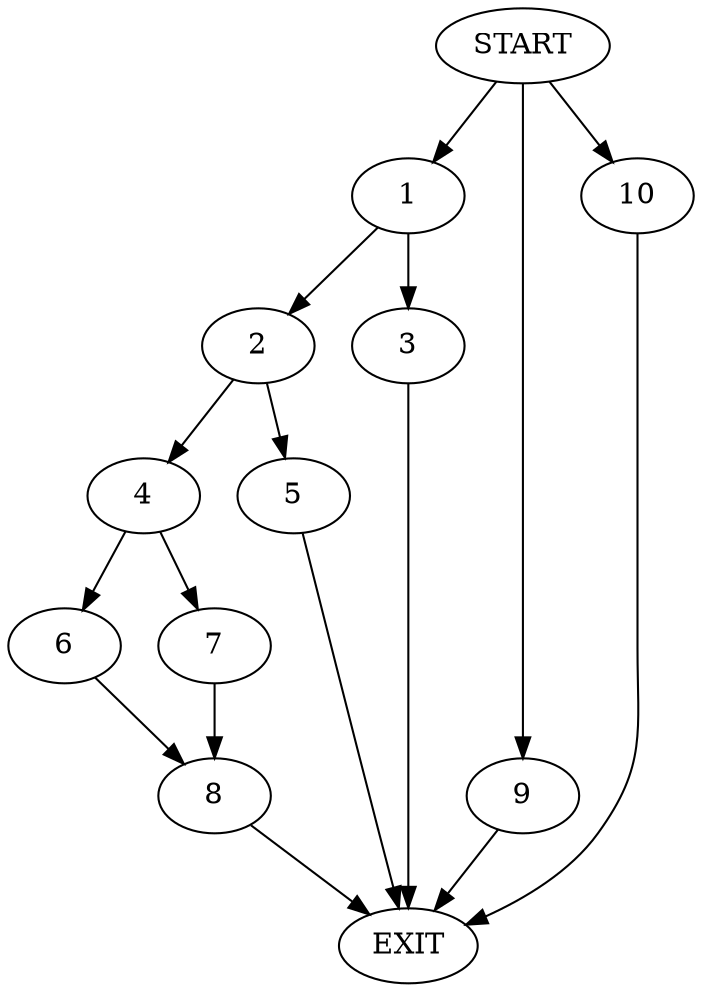 digraph {
0 [label="START"]
11 [label="EXIT"]
0 -> 1
1 -> 2
1 -> 3
2 -> 4
2 -> 5
3 -> 11
5 -> 11
4 -> 6
4 -> 7
7 -> 8
6 -> 8
0 -> 9
9 -> 11
8 -> 11
0 -> 10
10 -> 11
}
